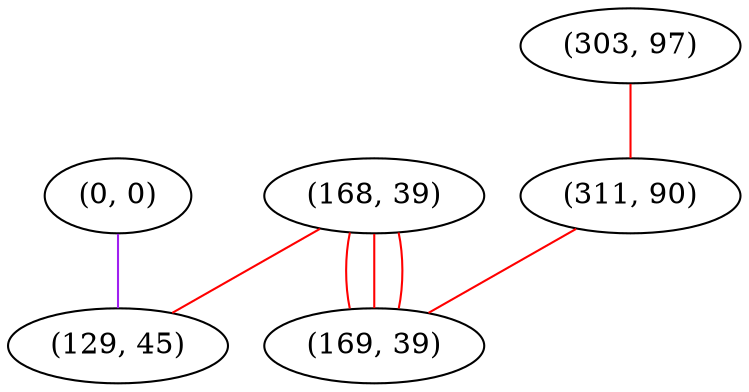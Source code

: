 graph "" {
"(0, 0)";
"(168, 39)";
"(129, 45)";
"(303, 97)";
"(311, 90)";
"(169, 39)";
"(0, 0)" -- "(129, 45)"  [color=purple, key=0, weight=4];
"(168, 39)" -- "(129, 45)"  [color=red, key=0, weight=1];
"(168, 39)" -- "(169, 39)"  [color=red, key=0, weight=1];
"(168, 39)" -- "(169, 39)"  [color=red, key=1, weight=1];
"(168, 39)" -- "(169, 39)"  [color=red, key=2, weight=1];
"(303, 97)" -- "(311, 90)"  [color=red, key=0, weight=1];
"(311, 90)" -- "(169, 39)"  [color=red, key=0, weight=1];
}
